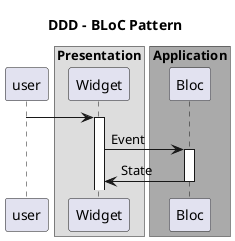 left to right direction
skinparam linetype ortho

@startuml DDDBLoCPattern
participant user
box "Presentation" #DDDDDD
participant Widget
end box
box "Application" #AAAAAA
participant Bloc
end box

title DDD - BLoC Pattern
user -> Widget
activate Widget

Widget -> Bloc:Event
activate Bloc

Bloc -> Widget: State
deactivate Bloc
@enduml

@startuml DDDLayeredArchitecture
title DDD - Layered Architecture
top to bottom direction
skinparam linetype ortho

node "Front End (Flutter)" {
    component Presentation as "Presentation Layer" #DDDDDD
}

node "Back End (Rust)" {
    component Application as "Application Layer" #DDDDDD
    component Domain as "Domain Layer" #DDDDDD
    component Infrastructure as "Infrastructure Layer" #DDDDDD
}

database "Database"

Presentation ..> Application
Application ..> Domain
Application ..> Infrastructure
Domain <.. Infrastructure
Infrastructure ..> Database
@enduml
